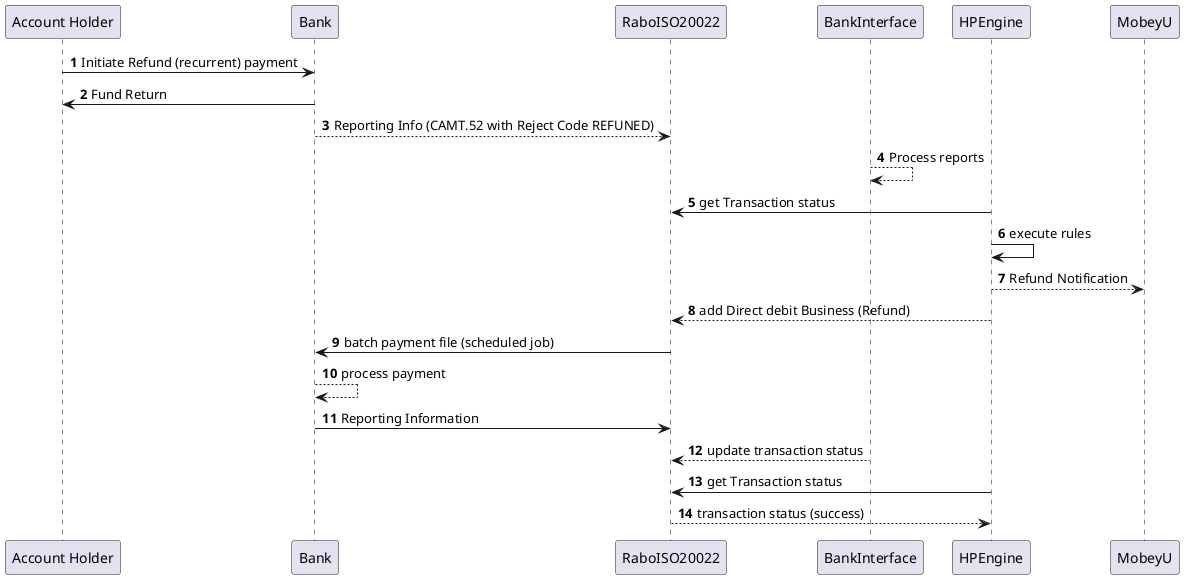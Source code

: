 @startuml
'https://plantuml.com/sequence-diagram

autonumber
"Account Holder" -> Bank : Initiate Refund (recurrent) payment
Bank -> "Account Holder" : Fund Return
Bank --> RaboISO20022: Reporting Info (CAMT.52 with Reject Code REFUNED)
BankInterface--> BankInterface: Process reports
HPEngine-> RaboISO20022: get Transaction status
HPEngine-> HPEngine : execute rules
HPEngine--> MobeyU : Refund Notification
HPEngine--> RaboISO20022: add Direct debit Business (Refund)
RaboISO20022->Bank : batch payment file (scheduled job)
Bank-->Bank: process payment
Bank->RaboISO20022: Reporting Information
BankInterface-->RaboISO20022 : update transaction status
HPEngine-> RaboISO20022 : get Transaction status
RaboISO20022-->HPEngine : transaction status (success)


@enduml